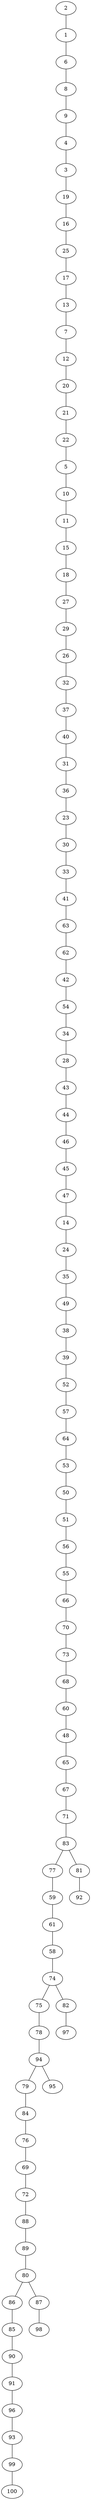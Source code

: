graph {
2--1
1--6
6--8
8--9
9--4
4--3
3--19
19--16
16--25
25--17
17--13
13--7
7--12
12--20
20--21
21--22
22--5
5--10
10--11
11--15
15--18
18--27
27--29
29--26
26--32
32--37
37--40
40--31
31--36
36--23
23--30
30--33
33--41
41--63
63--62
62--42
42--54
54--34
34--28
28--43
43--44
44--46
46--45
45--47
47--14
14--24
24--35
35--49
49--38
38--39
39--52
52--57
57--64
64--53
53--50
50--51
51--56
56--55
55--66
66--70
70--73
73--68
68--60
60--48
48--65
65--67
67--71
71--83
83--77
77--59
59--61
61--58
58--74
74--75
75--78
78--94
94--79
79--84
84--76
76--69
69--72
72--88
88--89
89--80
80--86
86--85
85--90
90--91
91--96
96--93
93--99
99--100
80--87
87--98
94--95
74--82
82--97
83--81
81--92
}
